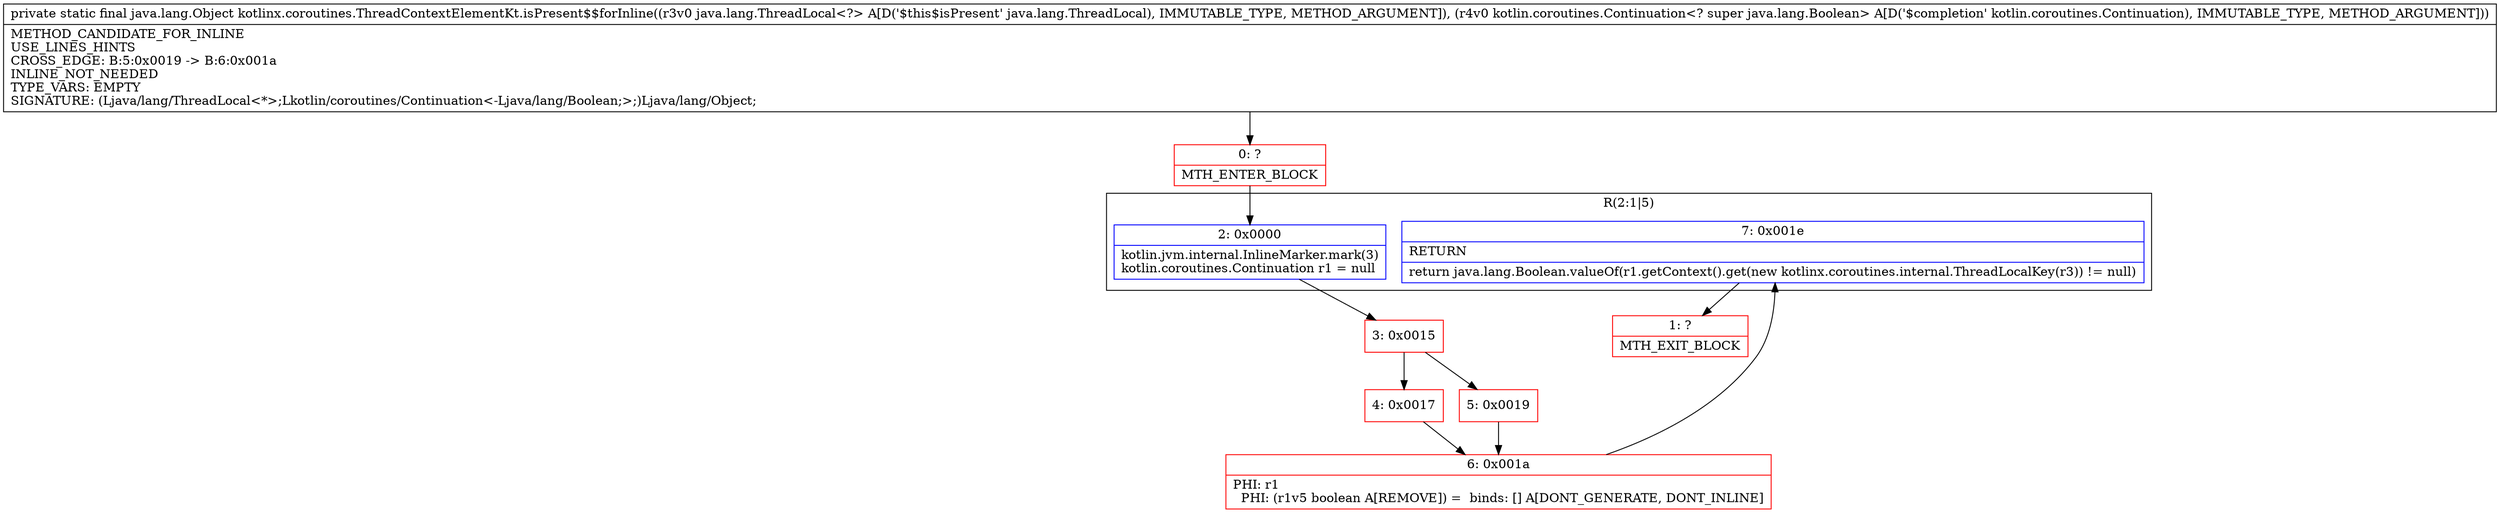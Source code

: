 digraph "CFG forkotlinx.coroutines.ThreadContextElementKt.isPresent$$forInline(Ljava\/lang\/ThreadLocal;Lkotlin\/coroutines\/Continuation;)Ljava\/lang\/Object;" {
subgraph cluster_Region_66139062 {
label = "R(2:1|5)";
node [shape=record,color=blue];
Node_2 [shape=record,label="{2\:\ 0x0000|kotlin.jvm.internal.InlineMarker.mark(3)\lkotlin.coroutines.Continuation r1 = null\l}"];
Node_7 [shape=record,label="{7\:\ 0x001e|RETURN\l|return java.lang.Boolean.valueOf(r1.getContext().get(new kotlinx.coroutines.internal.ThreadLocalKey(r3)) != null)\l}"];
}
Node_0 [shape=record,color=red,label="{0\:\ ?|MTH_ENTER_BLOCK\l}"];
Node_3 [shape=record,color=red,label="{3\:\ 0x0015}"];
Node_4 [shape=record,color=red,label="{4\:\ 0x0017}"];
Node_6 [shape=record,color=red,label="{6\:\ 0x001a|PHI: r1 \l  PHI: (r1v5 boolean A[REMOVE]) =  binds: [] A[DONT_GENERATE, DONT_INLINE]\l}"];
Node_1 [shape=record,color=red,label="{1\:\ ?|MTH_EXIT_BLOCK\l}"];
Node_5 [shape=record,color=red,label="{5\:\ 0x0019}"];
MethodNode[shape=record,label="{private static final java.lang.Object kotlinx.coroutines.ThreadContextElementKt.isPresent$$forInline((r3v0 java.lang.ThreadLocal\<?\> A[D('$this$isPresent' java.lang.ThreadLocal), IMMUTABLE_TYPE, METHOD_ARGUMENT]), (r4v0 kotlin.coroutines.Continuation\<? super java.lang.Boolean\> A[D('$completion' kotlin.coroutines.Continuation), IMMUTABLE_TYPE, METHOD_ARGUMENT]))  | METHOD_CANDIDATE_FOR_INLINE\lUSE_LINES_HINTS\lCROSS_EDGE: B:5:0x0019 \-\> B:6:0x001a\lINLINE_NOT_NEEDED\lTYPE_VARS: EMPTY\lSIGNATURE: (Ljava\/lang\/ThreadLocal\<*\>;Lkotlin\/coroutines\/Continuation\<\-Ljava\/lang\/Boolean;\>;)Ljava\/lang\/Object;\l}"];
MethodNode -> Node_0;Node_2 -> Node_3;
Node_7 -> Node_1;
Node_0 -> Node_2;
Node_3 -> Node_4;
Node_3 -> Node_5;
Node_4 -> Node_6;
Node_6 -> Node_7;
Node_5 -> Node_6;
}

